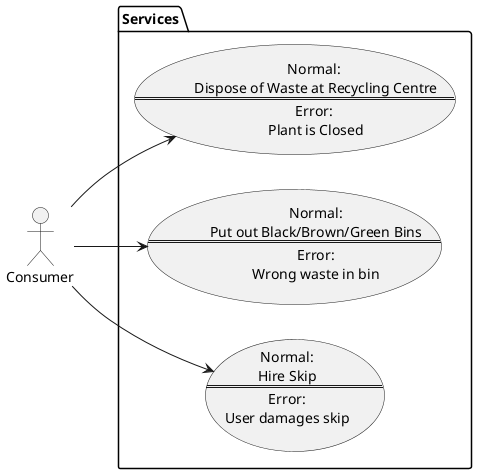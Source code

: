 @startuml Waste Management Company

left to right direction
actor Consumer as c

package Services {
	usecase centre as "
			Normal: 
			Dispose of Waste at Recycling Centre
			==
			Error: 
			Plant is Closed"
	
	usecase bins as "
			Normal:
			Put out Black/Brown/Green Bins
			==
			Error:
			Wrong waste in bin"
	
	usecase skip as "
			Normal:
			Hire Skip
			==
			Error:
			User damages skip"
}

c --> centre
c --> bins
c --> skip

@enduml
